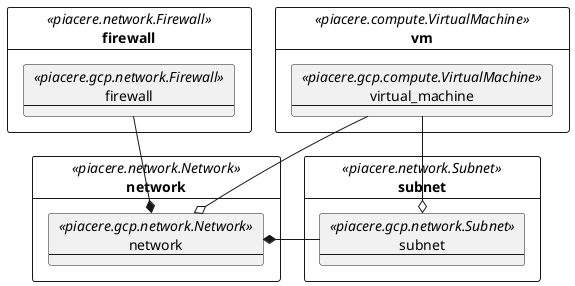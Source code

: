 @startuml abstract

' Design Configuration
skinparam monochrome true
skinparam tabSize 2


card network <<piacere.network.Network>> {
    card gcp_network <<piacere.gcp.network.Network>> [
        network
        ---
    ]
}

card subnet <<piacere.network.Subnet>> {
    card gcp_subnet <<piacere.gcp.network.Subnet>> [
        subnet
        ---
    ]
}

card firewall <<piacere.network.Firewall>> {
    card gcp_firewall <<piacere.gcp.network.Firewall>> [
        firewall
        ---
    ]
}

card vm <<piacere.compute.VirtualMachine>> {
    card gcp_vm <<piacere.gcp.compute.VirtualMachine>> [
        virtual_machine
        ---
    ]
}

gcp_subnet -l-* gcp_network
gcp_firewall --* gcp_network
gcp_vm --o gcp_network
gcp_vm --o gcp_subnet

@enduml
